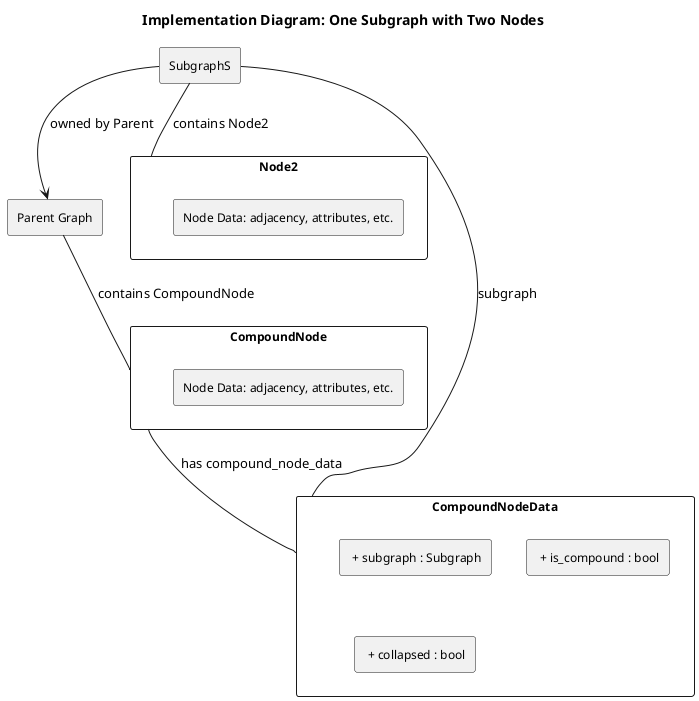 @startuml
title Implementation Diagram: One Subgraph with Two Nodes

skinparam componentStyle rectangle
skinparam componentFontColor black
skinparam componentFontSize 12

'// The main enclosed_node graph as a component:
component "Parent Graph" as PG

'// The subgraph as another component:
component "SubgraphS" as SG

'// The compound node (which references SubgraphS via CompoundNodeData):
component "CompoundNode" as CN {
    [Node Data: adjacency, attributes, etc.] as ND_CN
}

'// The second node in the same subgraph:
component "Node2" as N2 {
    [Node Data: adjacency, attributes, etc.] as ND_N2
}

'// The data object linking the compound node to its subgraph
component "CompoundNodeData" as CND {
   [ + subgraph : Subgraph]
   [ + is_compound : bool]
   [ + collapsed : bool]
}


'// Show the relationships:
PG -- CN : "contains CompoundNode"
CN -- CND : "has compound_node_data"
CND -- SG : "subgraph"

'// The subgraph is nested in the enclosed_node graph:
SG --> PG : "owned by Parent"

'// Node2 also lives in SubgraphS:
SG -- N2 : "contains Node2"

@enduml
